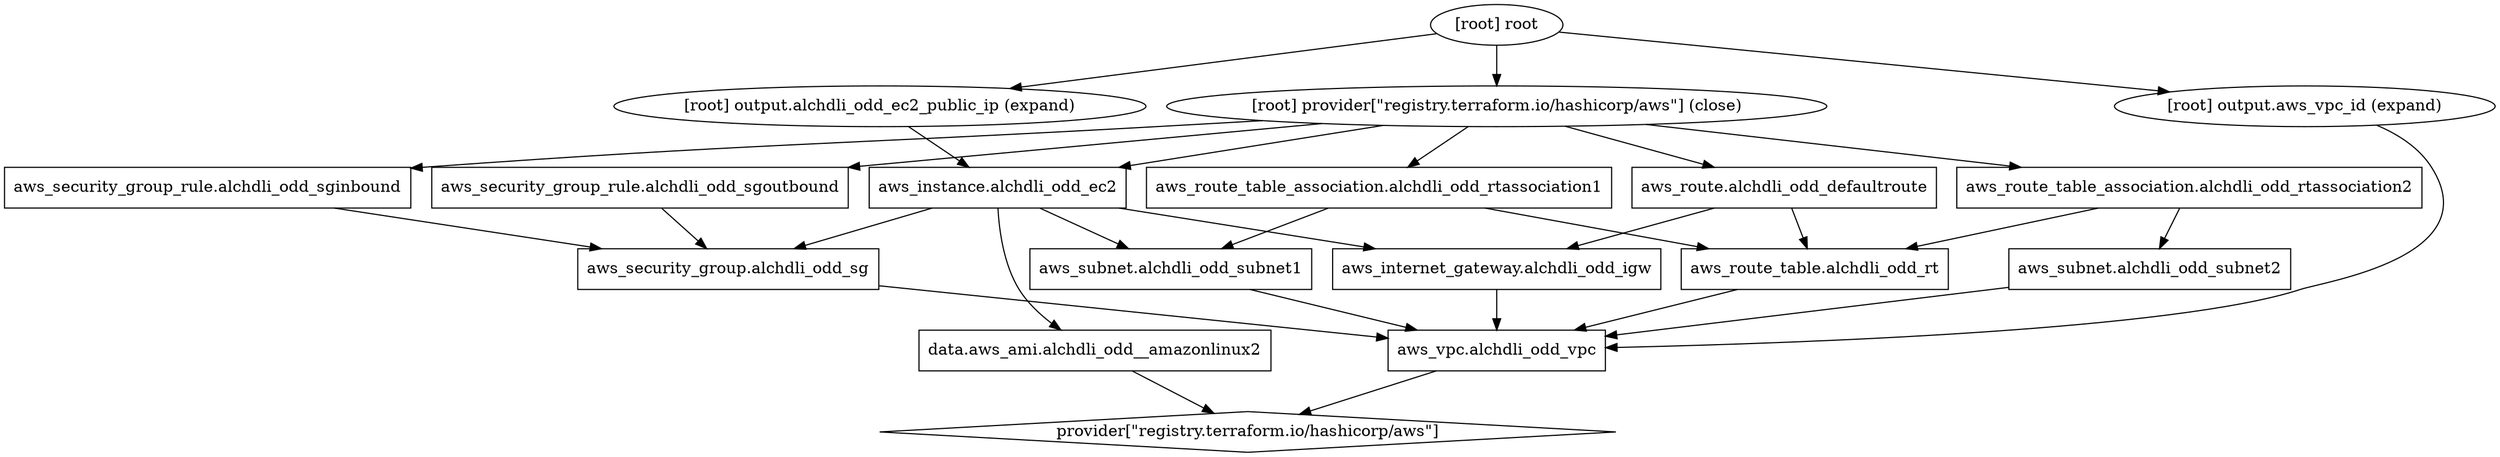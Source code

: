digraph {
	compound = "true"
	newrank = "true"
	subgraph "root" {
		"[root] aws_instance.alchdli_odd_ec2 (expand)" [label = "aws_instance.alchdli_odd_ec2", shape = "box"]
		"[root] aws_internet_gateway.alchdli_odd_igw (expand)" [label = "aws_internet_gateway.alchdli_odd_igw", shape = "box"]
		"[root] aws_route.alchdli_odd_defaultroute (expand)" [label = "aws_route.alchdli_odd_defaultroute", shape = "box"]
		"[root] aws_route_table.alchdli_odd_rt (expand)" [label = "aws_route_table.alchdli_odd_rt", shape = "box"]
		"[root] aws_route_table_association.alchdli_odd_rtassociation1 (expand)" [label = "aws_route_table_association.alchdli_odd_rtassociation1", shape = "box"]
		"[root] aws_route_table_association.alchdli_odd_rtassociation2 (expand)" [label = "aws_route_table_association.alchdli_odd_rtassociation2", shape = "box"]
		"[root] aws_security_group.alchdli_odd_sg (expand)" [label = "aws_security_group.alchdli_odd_sg", shape = "box"]
		"[root] aws_security_group_rule.alchdli_odd_sginbound (expand)" [label = "aws_security_group_rule.alchdli_odd_sginbound", shape = "box"]
		"[root] aws_security_group_rule.alchdli_odd_sgoutbound (expand)" [label = "aws_security_group_rule.alchdli_odd_sgoutbound", shape = "box"]
		"[root] aws_subnet.alchdli_odd_subnet1 (expand)" [label = "aws_subnet.alchdli_odd_subnet1", shape = "box"]
		"[root] aws_subnet.alchdli_odd_subnet2 (expand)" [label = "aws_subnet.alchdli_odd_subnet2", shape = "box"]
		"[root] aws_vpc.alchdli_odd_vpc (expand)" [label = "aws_vpc.alchdli_odd_vpc", shape = "box"]
		"[root] data.aws_ami.alchdli_odd__amazonlinux2 (expand)" [label = "data.aws_ami.alchdli_odd__amazonlinux2", shape = "box"]
		"[root] provider[\"registry.terraform.io/hashicorp/aws\"]" [label = "provider[\"registry.terraform.io/hashicorp/aws\"]", shape = "diamond"]
		"[root] aws_instance.alchdli_odd_ec2 (expand)" -> "[root] aws_internet_gateway.alchdli_odd_igw (expand)"
		"[root] aws_instance.alchdli_odd_ec2 (expand)" -> "[root] aws_security_group.alchdli_odd_sg (expand)"
		"[root] aws_instance.alchdli_odd_ec2 (expand)" -> "[root] aws_subnet.alchdli_odd_subnet1 (expand)"
		"[root] aws_instance.alchdli_odd_ec2 (expand)" -> "[root] data.aws_ami.alchdli_odd__amazonlinux2 (expand)"
		"[root] aws_internet_gateway.alchdli_odd_igw (expand)" -> "[root] aws_vpc.alchdli_odd_vpc (expand)"
		"[root] aws_route.alchdli_odd_defaultroute (expand)" -> "[root] aws_internet_gateway.alchdli_odd_igw (expand)"
		"[root] aws_route.alchdli_odd_defaultroute (expand)" -> "[root] aws_route_table.alchdli_odd_rt (expand)"
		"[root] aws_route_table.alchdli_odd_rt (expand)" -> "[root] aws_vpc.alchdli_odd_vpc (expand)"
		"[root] aws_route_table_association.alchdli_odd_rtassociation1 (expand)" -> "[root] aws_route_table.alchdli_odd_rt (expand)"
		"[root] aws_route_table_association.alchdli_odd_rtassociation1 (expand)" -> "[root] aws_subnet.alchdli_odd_subnet1 (expand)"
		"[root] aws_route_table_association.alchdli_odd_rtassociation2 (expand)" -> "[root] aws_route_table.alchdli_odd_rt (expand)"
		"[root] aws_route_table_association.alchdli_odd_rtassociation2 (expand)" -> "[root] aws_subnet.alchdli_odd_subnet2 (expand)"
		"[root] aws_security_group.alchdli_odd_sg (expand)" -> "[root] aws_vpc.alchdli_odd_vpc (expand)"
		"[root] aws_security_group_rule.alchdli_odd_sginbound (expand)" -> "[root] aws_security_group.alchdli_odd_sg (expand)"
		"[root] aws_security_group_rule.alchdli_odd_sgoutbound (expand)" -> "[root] aws_security_group.alchdli_odd_sg (expand)"
		"[root] aws_subnet.alchdli_odd_subnet1 (expand)" -> "[root] aws_vpc.alchdli_odd_vpc (expand)"
		"[root] aws_subnet.alchdli_odd_subnet2 (expand)" -> "[root] aws_vpc.alchdli_odd_vpc (expand)"
		"[root] aws_vpc.alchdli_odd_vpc (expand)" -> "[root] provider[\"registry.terraform.io/hashicorp/aws\"]"
		"[root] data.aws_ami.alchdli_odd__amazonlinux2 (expand)" -> "[root] provider[\"registry.terraform.io/hashicorp/aws\"]"
		"[root] output.alchdli_odd_ec2_public_ip (expand)" -> "[root] aws_instance.alchdli_odd_ec2 (expand)"
		"[root] output.aws_vpc_id (expand)" -> "[root] aws_vpc.alchdli_odd_vpc (expand)"
		"[root] provider[\"registry.terraform.io/hashicorp/aws\"] (close)" -> "[root] aws_instance.alchdli_odd_ec2 (expand)"
		"[root] provider[\"registry.terraform.io/hashicorp/aws\"] (close)" -> "[root] aws_route.alchdli_odd_defaultroute (expand)"
		"[root] provider[\"registry.terraform.io/hashicorp/aws\"] (close)" -> "[root] aws_route_table_association.alchdli_odd_rtassociation1 (expand)"
		"[root] provider[\"registry.terraform.io/hashicorp/aws\"] (close)" -> "[root] aws_route_table_association.alchdli_odd_rtassociation2 (expand)"
		"[root] provider[\"registry.terraform.io/hashicorp/aws\"] (close)" -> "[root] aws_security_group_rule.alchdli_odd_sginbound (expand)"
		"[root] provider[\"registry.terraform.io/hashicorp/aws\"] (close)" -> "[root] aws_security_group_rule.alchdli_odd_sgoutbound (expand)"
		"[root] root" -> "[root] output.alchdli_odd_ec2_public_ip (expand)"
		"[root] root" -> "[root] output.aws_vpc_id (expand)"
		"[root] root" -> "[root] provider[\"registry.terraform.io/hashicorp/aws\"] (close)"
	}
}

